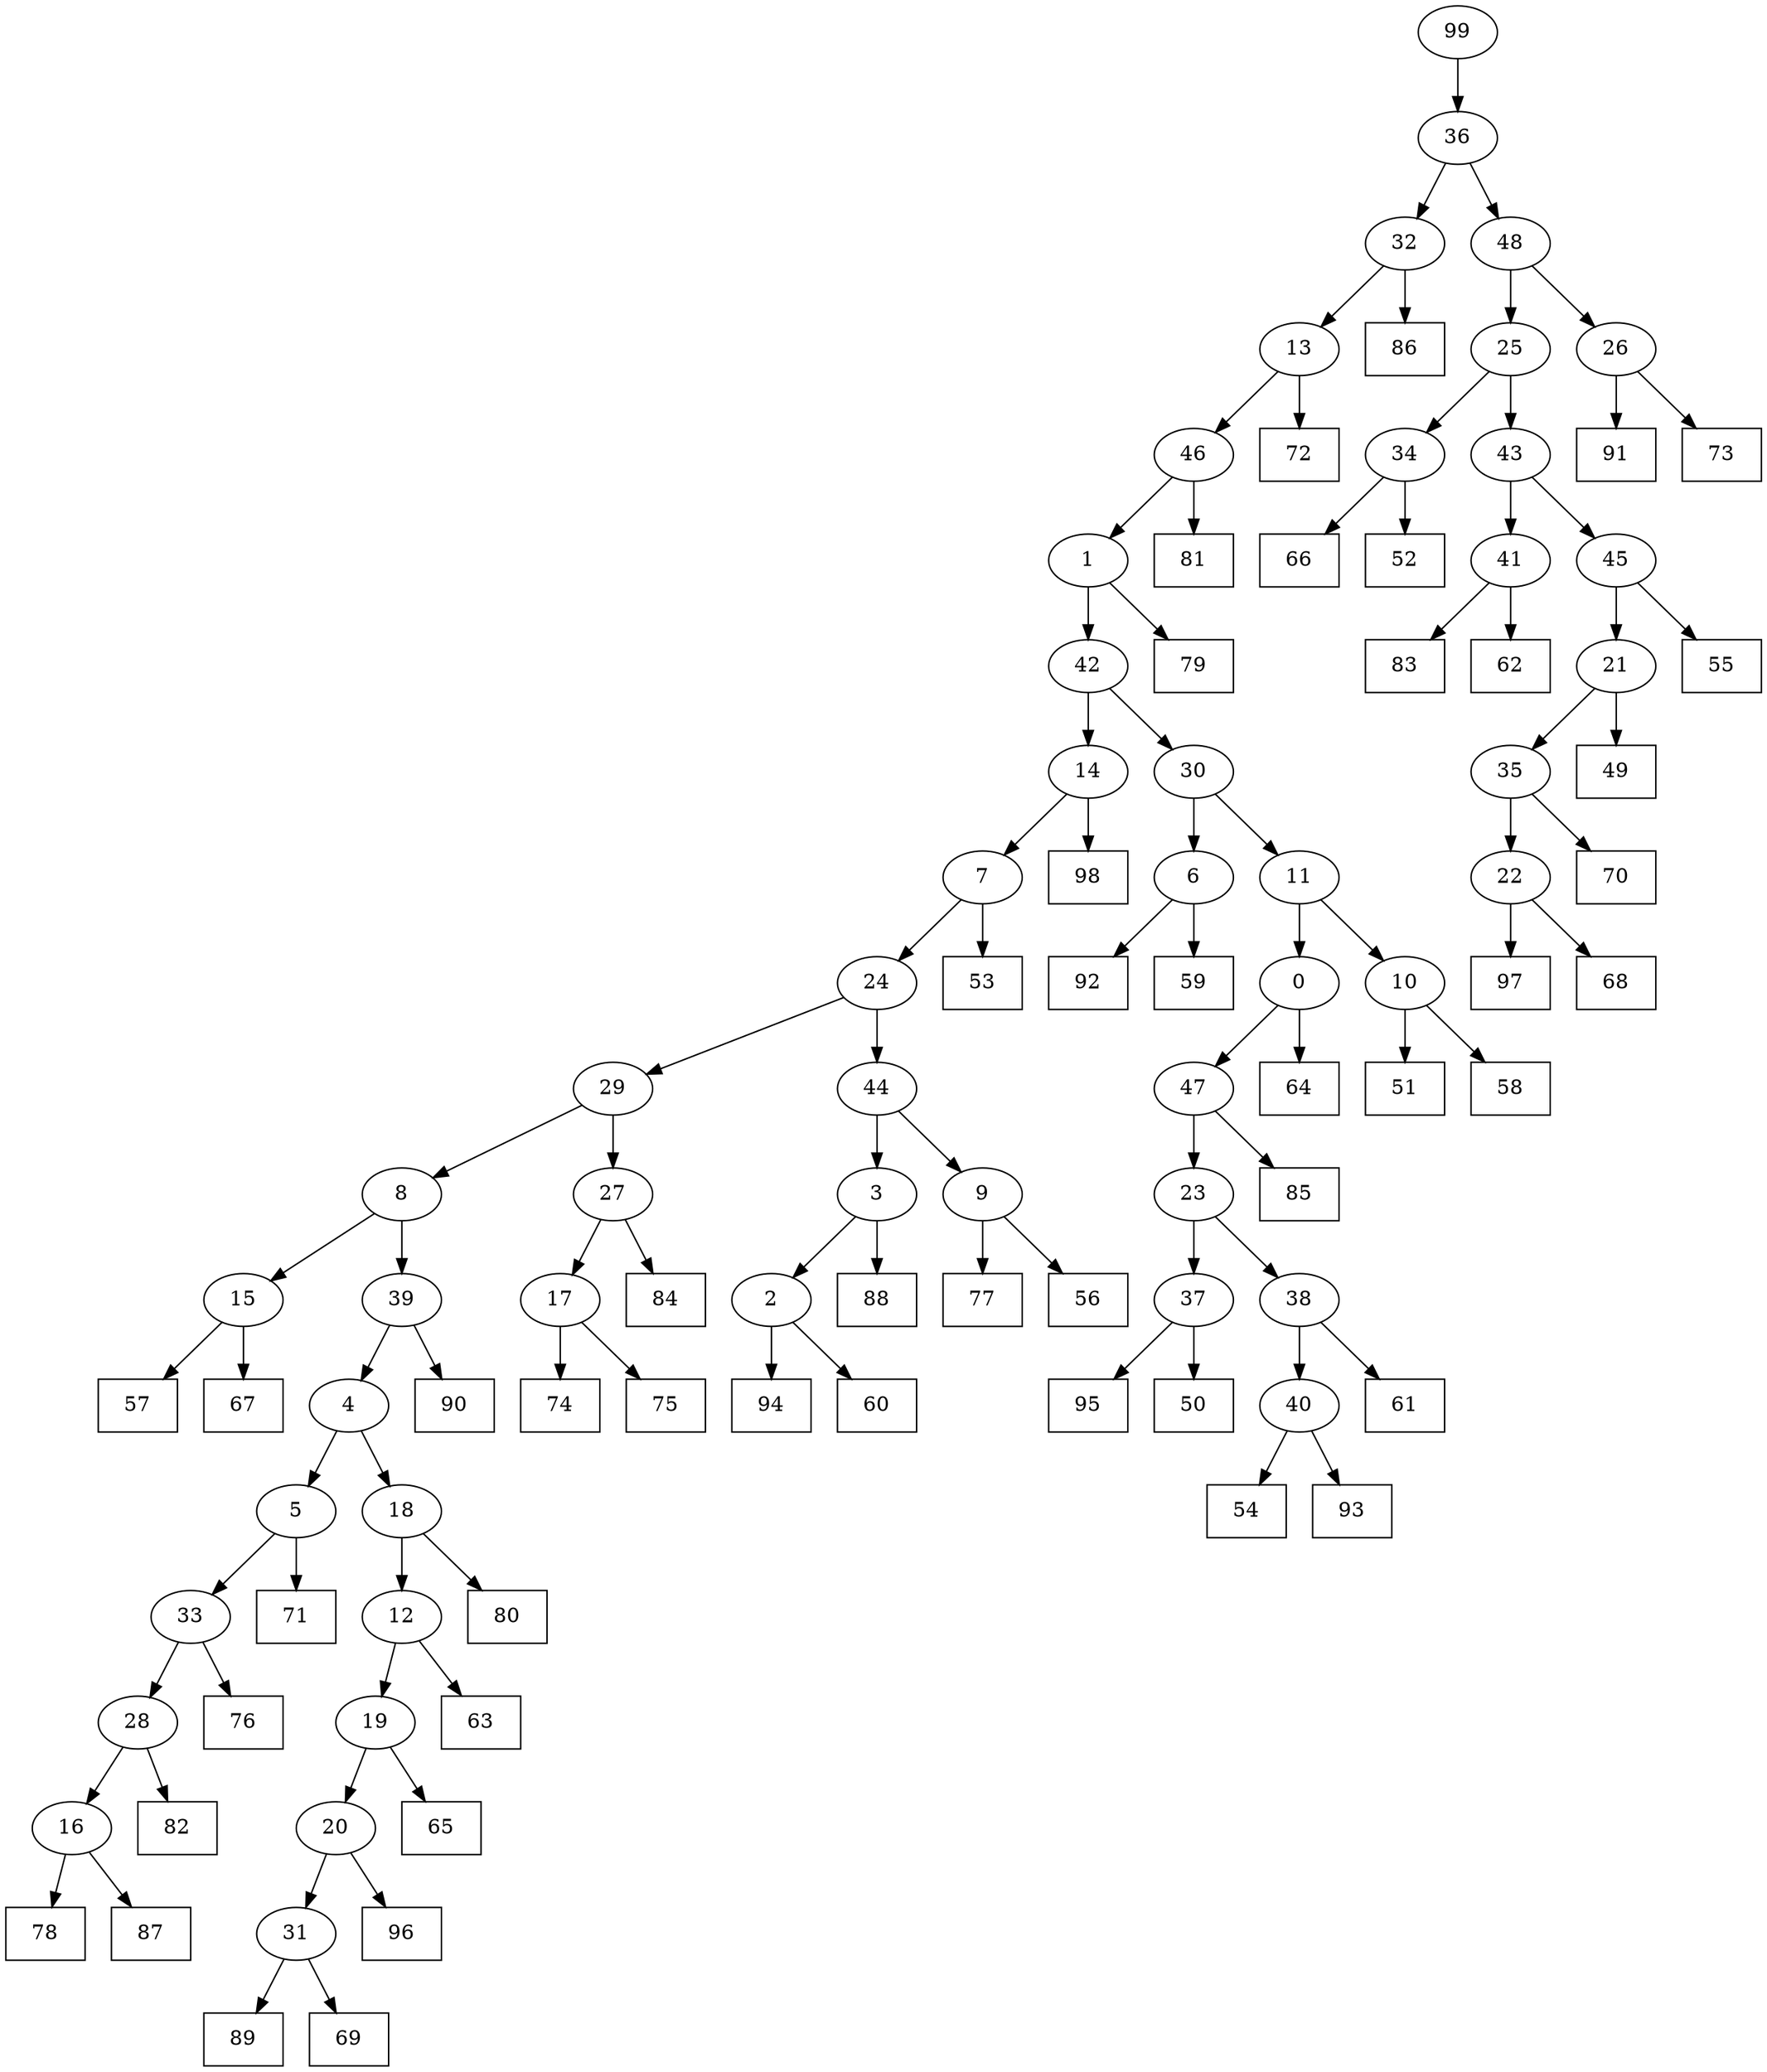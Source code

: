 digraph G {
0[label="0"];
1[label="1"];
2[label="2"];
3[label="3"];
4[label="4"];
5[label="5"];
6[label="6"];
7[label="7"];
8[label="8"];
9[label="9"];
10[label="10"];
11[label="11"];
12[label="12"];
13[label="13"];
14[label="14"];
15[label="15"];
16[label="16"];
17[label="17"];
18[label="18"];
19[label="19"];
20[label="20"];
21[label="21"];
22[label="22"];
23[label="23"];
24[label="24"];
25[label="25"];
26[label="26"];
27[label="27"];
28[label="28"];
29[label="29"];
30[label="30"];
31[label="31"];
32[label="32"];
33[label="33"];
34[label="34"];
35[label="35"];
36[label="36"];
37[label="37"];
38[label="38"];
39[label="39"];
40[label="40"];
41[label="41"];
42[label="42"];
43[label="43"];
44[label="44"];
45[label="45"];
46[label="46"];
47[label="47"];
48[label="48"];
49[shape=box,label="81"];
50[shape=box,label="78"];
51[shape=box,label="83"];
52[shape=box,label="64"];
53[shape=box,label="94"];
54[shape=box,label="74"];
55[shape=box,label="91"];
56[shape=box,label="95"];
57[shape=box,label="61"];
58[shape=box,label="89"];
59[shape=box,label="70"];
60[shape=box,label="97"];
61[shape=box,label="85"];
62[shape=box,label="90"];
63[shape=box,label="69"];
64[shape=box,label="87"];
65[shape=box,label="71"];
66[shape=box,label="65"];
67[shape=box,label="63"];
68[shape=box,label="88"];
69[shape=box,label="77"];
70[shape=box,label="80"];
71[shape=box,label="54"];
72[shape=box,label="92"];
73[shape=box,label="84"];
74[shape=box,label="56"];
75[shape=box,label="96"];
76[shape=box,label="51"];
77[shape=box,label="82"];
78[shape=box,label="98"];
79[shape=box,label="53"];
80[shape=box,label="59"];
81[shape=box,label="57"];
82[shape=box,label="50"];
83[shape=box,label="60"];
84[shape=box,label="67"];
85[shape=box,label="86"];
86[shape=box,label="72"];
87[shape=box,label="75"];
88[shape=box,label="66"];
89[shape=box,label="55"];
90[shape=box,label="93"];
91[shape=box,label="62"];
92[shape=box,label="68"];
93[shape=box,label="52"];
94[shape=box,label="76"];
95[shape=box,label="49"];
96[shape=box,label="58"];
97[shape=box,label="79"];
98[shape=box,label="73"];
99[label="99"];
27->73 ;
34->88 ;
46->49 ;
40->71 ;
10->96 ;
20->75 ;
21->95 ;
23->38 ;
39->62 ;
31->58 ;
38->57 ;
32->85 ;
2->83 ;
24->29 ;
34->93 ;
29->27 ;
27->17 ;
31->63 ;
41->51 ;
3->2 ;
2->53 ;
24->44 ;
43->41 ;
7->24 ;
5->65 ;
5->33 ;
33->94 ;
20->31 ;
19->66 ;
19->20 ;
3->68 ;
38->40 ;
40->90 ;
17->54 ;
48->26 ;
26->98 ;
45->21 ;
37->82 ;
18->12 ;
12->67 ;
1->97 ;
26->55 ;
11->0 ;
22->60 ;
0->52 ;
9->74 ;
4->18 ;
18->70 ;
0->47 ;
4->5 ;
28->77 ;
35->59 ;
6->80 ;
16->64 ;
44->9 ;
1->42 ;
30->6 ;
48->25 ;
39->4 ;
9->69 ;
16->50 ;
41->91 ;
42->14 ;
14->78 ;
36->48 ;
21->35 ;
47->23 ;
14->7 ;
7->79 ;
15->81 ;
43->45 ;
45->89 ;
17->87 ;
23->37 ;
37->56 ;
44->3 ;
42->30 ;
12->19 ;
35->22 ;
22->92 ;
6->72 ;
10->76 ;
47->61 ;
33->28 ;
28->16 ;
25->34 ;
13->46 ;
46->1 ;
99->36 ;
32->13 ;
13->86 ;
25->43 ;
8->15 ;
15->84 ;
36->32 ;
30->11 ;
11->10 ;
29->8 ;
8->39 ;
}
